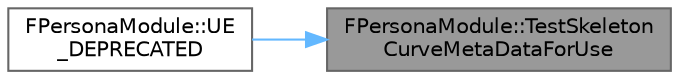 digraph "FPersonaModule::TestSkeletonCurveMetaDataForUse"
{
 // INTERACTIVE_SVG=YES
 // LATEX_PDF_SIZE
  bgcolor="transparent";
  edge [fontname=Helvetica,fontsize=10,labelfontname=Helvetica,labelfontsize=10];
  node [fontname=Helvetica,fontsize=10,shape=box,height=0.2,width=0.4];
  rankdir="RL";
  Node1 [id="Node000001",label="FPersonaModule::TestSkeleton\lCurveMetaDataForUse",height=0.2,width=0.4,color="gray40", fillcolor="grey60", style="filled", fontcolor="black",tooltip="Check all animations & skeletal meshes for curve metadata usage."];
  Node1 -> Node2 [id="edge1_Node000001_Node000002",dir="back",color="steelblue1",style="solid",tooltip=" "];
  Node2 [id="Node000002",label="FPersonaModule::UE\l_DEPRECATED",height=0.2,width=0.4,color="grey40", fillcolor="white", style="filled",URL="$d0/d38/classFPersonaModule.html#aa4bbbb2e7041a267db66ba6c74dd80d9",tooltip=" "];
}
